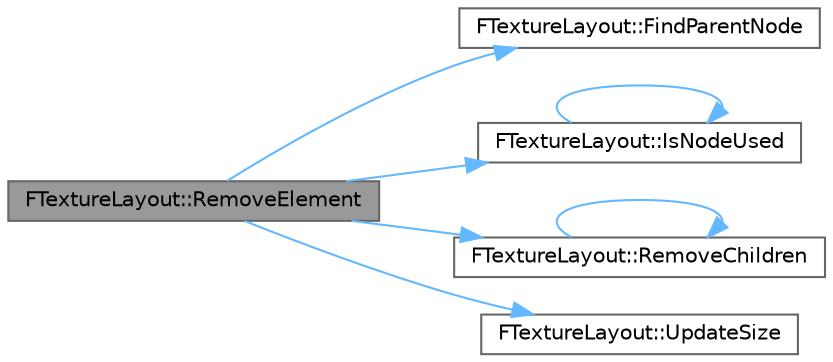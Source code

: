 digraph "FTextureLayout::RemoveElement"
{
 // INTERACTIVE_SVG=YES
 // LATEX_PDF_SIZE
  bgcolor="transparent";
  edge [fontname=Helvetica,fontsize=10,labelfontname=Helvetica,labelfontsize=10];
  node [fontname=Helvetica,fontsize=10,shape=box,height=0.2,width=0.4];
  rankdir="LR";
  Node1 [id="Node000001",label="FTextureLayout::RemoveElement",height=0.2,width=0.4,color="gray40", fillcolor="grey60", style="filled", fontcolor="black",tooltip="Removes a previously allocated element from the layout and collapses the tree as much as possible,..."];
  Node1 -> Node2 [id="edge1_Node000001_Node000002",color="steelblue1",style="solid",tooltip=" "];
  Node2 [id="Node000002",label="FTextureLayout::FindParentNode",height=0.2,width=0.4,color="grey40", fillcolor="white", style="filled",URL="$d4/d51/classFTextureLayout.html#a6be086d075ad786d711a2f971be4c779",tooltip="Returns the index into Nodes of the parent node of SearchNode."];
  Node1 -> Node3 [id="edge2_Node000001_Node000003",color="steelblue1",style="solid",tooltip=" "];
  Node3 [id="Node000003",label="FTextureLayout::IsNodeUsed",height=0.2,width=0.4,color="grey40", fillcolor="white", style="filled",URL="$d4/d51/classFTextureLayout.html#a2571b3bbf994f15f221b26e83b0d3e1f",tooltip="Returns true if the node or any of its children are marked used."];
  Node3 -> Node3 [id="edge3_Node000003_Node000003",color="steelblue1",style="solid",tooltip=" "];
  Node1 -> Node4 [id="edge4_Node000001_Node000004",color="steelblue1",style="solid",tooltip=" "];
  Node4 [id="Node000004",label="FTextureLayout::RemoveChildren",height=0.2,width=0.4,color="grey40", fillcolor="white", style="filled",URL="$d4/d51/classFTextureLayout.html#a04d51c16ce3882ba401ee0279932309e",tooltip="Recursively removes the children of a given node from the Nodes array and adjusts existing indices to..."];
  Node4 -> Node4 [id="edge5_Node000004_Node000004",color="steelblue1",style="solid",tooltip=" "];
  Node1 -> Node5 [id="edge6_Node000001_Node000005",color="steelblue1",style="solid",tooltip=" "];
  Node5 [id="Node000005",label="FTextureLayout::UpdateSize",height=0.2,width=0.4,color="grey40", fillcolor="white", style="filled",URL="$d4/d51/classFTextureLayout.html#a1b424a2064d0d69921eef6aca3fb8e1a",tooltip=" "];
}
